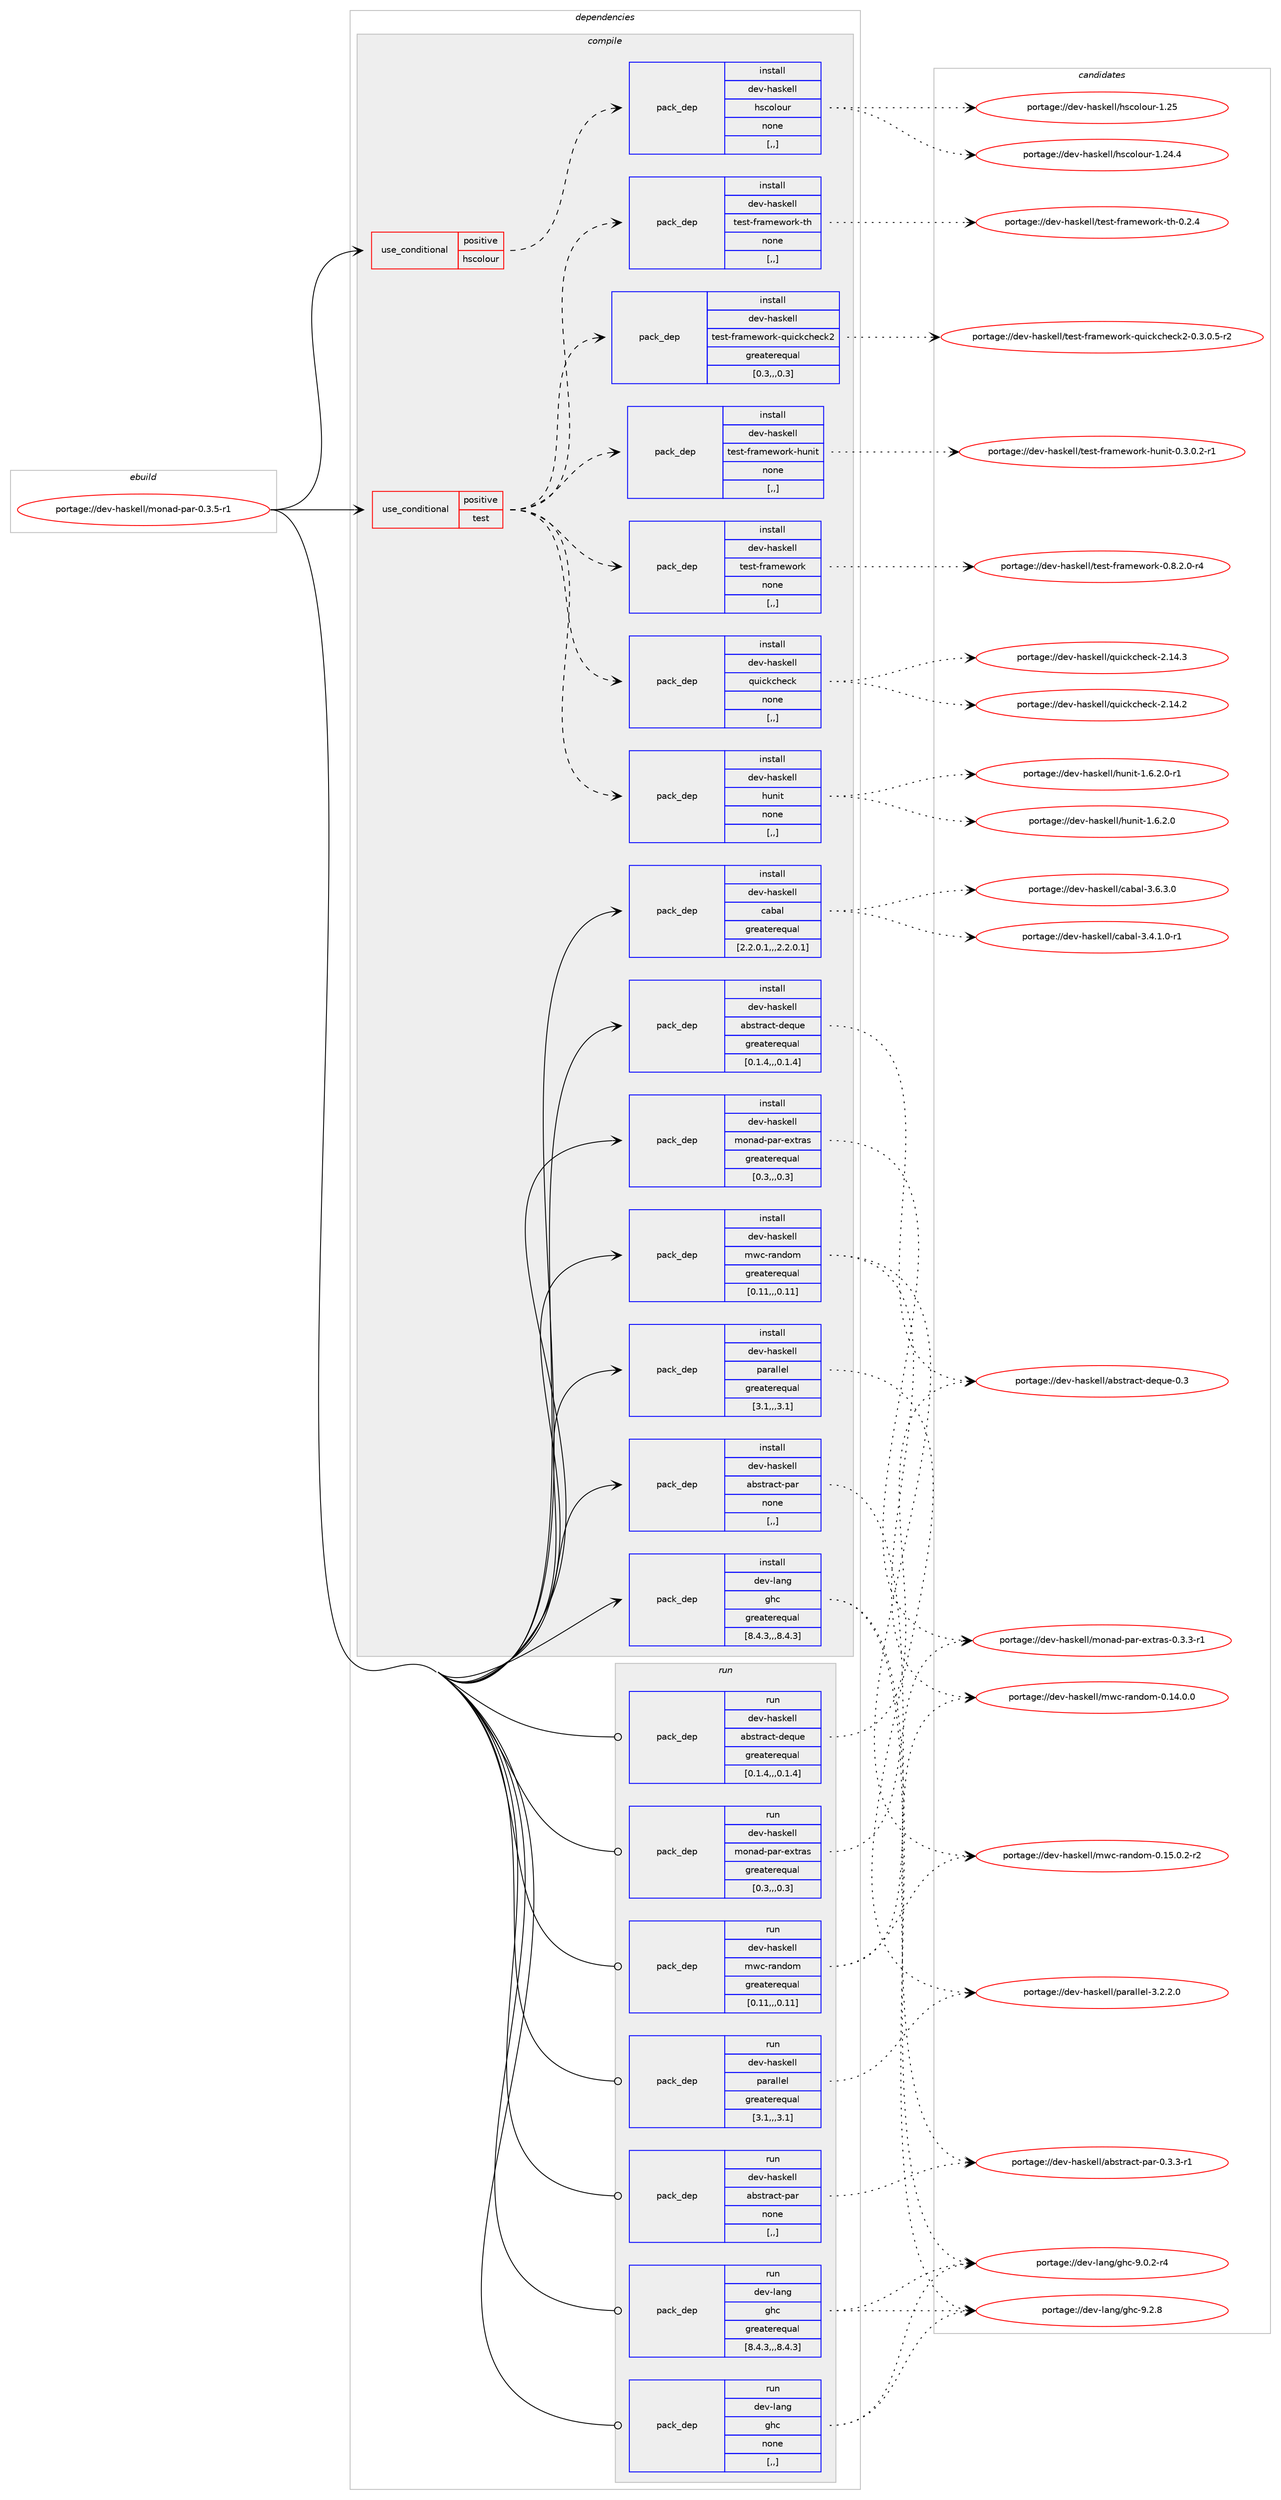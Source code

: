 digraph prolog {

# *************
# Graph options
# *************

newrank=true;
concentrate=true;
compound=true;
graph [rankdir=LR,fontname=Helvetica,fontsize=10,ranksep=1.5];#, ranksep=2.5, nodesep=0.2];
edge  [arrowhead=vee];
node  [fontname=Helvetica,fontsize=10];

# **********
# The ebuild
# **********

subgraph cluster_leftcol {
color=gray;
label=<<i>ebuild</i>>;
id [label="portage://dev-haskell/monad-par-0.3.5-r1", color=red, width=4, href="../dev-haskell/monad-par-0.3.5-r1.svg"];
}

# ****************
# The dependencies
# ****************

subgraph cluster_midcol {
color=gray;
label=<<i>dependencies</i>>;
subgraph cluster_compile {
fillcolor="#eeeeee";
style=filled;
label=<<i>compile</i>>;
subgraph cond20809 {
dependency84858 [label=<<TABLE BORDER="0" CELLBORDER="1" CELLSPACING="0" CELLPADDING="4"><TR><TD ROWSPAN="3" CELLPADDING="10">use_conditional</TD></TR><TR><TD>positive</TD></TR><TR><TD>hscolour</TD></TR></TABLE>>, shape=none, color=red];
subgraph pack63040 {
dependency84859 [label=<<TABLE BORDER="0" CELLBORDER="1" CELLSPACING="0" CELLPADDING="4" WIDTH="220"><TR><TD ROWSPAN="6" CELLPADDING="30">pack_dep</TD></TR><TR><TD WIDTH="110">install</TD></TR><TR><TD>dev-haskell</TD></TR><TR><TD>hscolour</TD></TR><TR><TD>none</TD></TR><TR><TD>[,,]</TD></TR></TABLE>>, shape=none, color=blue];
}
dependency84858:e -> dependency84859:w [weight=20,style="dashed",arrowhead="vee"];
}
id:e -> dependency84858:w [weight=20,style="solid",arrowhead="vee"];
subgraph cond20810 {
dependency84860 [label=<<TABLE BORDER="0" CELLBORDER="1" CELLSPACING="0" CELLPADDING="4"><TR><TD ROWSPAN="3" CELLPADDING="10">use_conditional</TD></TR><TR><TD>positive</TD></TR><TR><TD>test</TD></TR></TABLE>>, shape=none, color=red];
subgraph pack63041 {
dependency84861 [label=<<TABLE BORDER="0" CELLBORDER="1" CELLSPACING="0" CELLPADDING="4" WIDTH="220"><TR><TD ROWSPAN="6" CELLPADDING="30">pack_dep</TD></TR><TR><TD WIDTH="110">install</TD></TR><TR><TD>dev-haskell</TD></TR><TR><TD>hunit</TD></TR><TR><TD>none</TD></TR><TR><TD>[,,]</TD></TR></TABLE>>, shape=none, color=blue];
}
dependency84860:e -> dependency84861:w [weight=20,style="dashed",arrowhead="vee"];
subgraph pack63042 {
dependency84862 [label=<<TABLE BORDER="0" CELLBORDER="1" CELLSPACING="0" CELLPADDING="4" WIDTH="220"><TR><TD ROWSPAN="6" CELLPADDING="30">pack_dep</TD></TR><TR><TD WIDTH="110">install</TD></TR><TR><TD>dev-haskell</TD></TR><TR><TD>quickcheck</TD></TR><TR><TD>none</TD></TR><TR><TD>[,,]</TD></TR></TABLE>>, shape=none, color=blue];
}
dependency84860:e -> dependency84862:w [weight=20,style="dashed",arrowhead="vee"];
subgraph pack63043 {
dependency84863 [label=<<TABLE BORDER="0" CELLBORDER="1" CELLSPACING="0" CELLPADDING="4" WIDTH="220"><TR><TD ROWSPAN="6" CELLPADDING="30">pack_dep</TD></TR><TR><TD WIDTH="110">install</TD></TR><TR><TD>dev-haskell</TD></TR><TR><TD>test-framework</TD></TR><TR><TD>none</TD></TR><TR><TD>[,,]</TD></TR></TABLE>>, shape=none, color=blue];
}
dependency84860:e -> dependency84863:w [weight=20,style="dashed",arrowhead="vee"];
subgraph pack63044 {
dependency84864 [label=<<TABLE BORDER="0" CELLBORDER="1" CELLSPACING="0" CELLPADDING="4" WIDTH="220"><TR><TD ROWSPAN="6" CELLPADDING="30">pack_dep</TD></TR><TR><TD WIDTH="110">install</TD></TR><TR><TD>dev-haskell</TD></TR><TR><TD>test-framework-hunit</TD></TR><TR><TD>none</TD></TR><TR><TD>[,,]</TD></TR></TABLE>>, shape=none, color=blue];
}
dependency84860:e -> dependency84864:w [weight=20,style="dashed",arrowhead="vee"];
subgraph pack63045 {
dependency84865 [label=<<TABLE BORDER="0" CELLBORDER="1" CELLSPACING="0" CELLPADDING="4" WIDTH="220"><TR><TD ROWSPAN="6" CELLPADDING="30">pack_dep</TD></TR><TR><TD WIDTH="110">install</TD></TR><TR><TD>dev-haskell</TD></TR><TR><TD>test-framework-quickcheck2</TD></TR><TR><TD>greaterequal</TD></TR><TR><TD>[0.3,,,0.3]</TD></TR></TABLE>>, shape=none, color=blue];
}
dependency84860:e -> dependency84865:w [weight=20,style="dashed",arrowhead="vee"];
subgraph pack63046 {
dependency84866 [label=<<TABLE BORDER="0" CELLBORDER="1" CELLSPACING="0" CELLPADDING="4" WIDTH="220"><TR><TD ROWSPAN="6" CELLPADDING="30">pack_dep</TD></TR><TR><TD WIDTH="110">install</TD></TR><TR><TD>dev-haskell</TD></TR><TR><TD>test-framework-th</TD></TR><TR><TD>none</TD></TR><TR><TD>[,,]</TD></TR></TABLE>>, shape=none, color=blue];
}
dependency84860:e -> dependency84866:w [weight=20,style="dashed",arrowhead="vee"];
}
id:e -> dependency84860:w [weight=20,style="solid",arrowhead="vee"];
subgraph pack63047 {
dependency84867 [label=<<TABLE BORDER="0" CELLBORDER="1" CELLSPACING="0" CELLPADDING="4" WIDTH="220"><TR><TD ROWSPAN="6" CELLPADDING="30">pack_dep</TD></TR><TR><TD WIDTH="110">install</TD></TR><TR><TD>dev-haskell</TD></TR><TR><TD>abstract-deque</TD></TR><TR><TD>greaterequal</TD></TR><TR><TD>[0.1.4,,,0.1.4]</TD></TR></TABLE>>, shape=none, color=blue];
}
id:e -> dependency84867:w [weight=20,style="solid",arrowhead="vee"];
subgraph pack63048 {
dependency84868 [label=<<TABLE BORDER="0" CELLBORDER="1" CELLSPACING="0" CELLPADDING="4" WIDTH="220"><TR><TD ROWSPAN="6" CELLPADDING="30">pack_dep</TD></TR><TR><TD WIDTH="110">install</TD></TR><TR><TD>dev-haskell</TD></TR><TR><TD>abstract-par</TD></TR><TR><TD>none</TD></TR><TR><TD>[,,]</TD></TR></TABLE>>, shape=none, color=blue];
}
id:e -> dependency84868:w [weight=20,style="solid",arrowhead="vee"];
subgraph pack63049 {
dependency84869 [label=<<TABLE BORDER="0" CELLBORDER="1" CELLSPACING="0" CELLPADDING="4" WIDTH="220"><TR><TD ROWSPAN="6" CELLPADDING="30">pack_dep</TD></TR><TR><TD WIDTH="110">install</TD></TR><TR><TD>dev-haskell</TD></TR><TR><TD>cabal</TD></TR><TR><TD>greaterequal</TD></TR><TR><TD>[2.2.0.1,,,2.2.0.1]</TD></TR></TABLE>>, shape=none, color=blue];
}
id:e -> dependency84869:w [weight=20,style="solid",arrowhead="vee"];
subgraph pack63050 {
dependency84870 [label=<<TABLE BORDER="0" CELLBORDER="1" CELLSPACING="0" CELLPADDING="4" WIDTH="220"><TR><TD ROWSPAN="6" CELLPADDING="30">pack_dep</TD></TR><TR><TD WIDTH="110">install</TD></TR><TR><TD>dev-haskell</TD></TR><TR><TD>monad-par-extras</TD></TR><TR><TD>greaterequal</TD></TR><TR><TD>[0.3,,,0.3]</TD></TR></TABLE>>, shape=none, color=blue];
}
id:e -> dependency84870:w [weight=20,style="solid",arrowhead="vee"];
subgraph pack63051 {
dependency84871 [label=<<TABLE BORDER="0" CELLBORDER="1" CELLSPACING="0" CELLPADDING="4" WIDTH="220"><TR><TD ROWSPAN="6" CELLPADDING="30">pack_dep</TD></TR><TR><TD WIDTH="110">install</TD></TR><TR><TD>dev-haskell</TD></TR><TR><TD>mwc-random</TD></TR><TR><TD>greaterequal</TD></TR><TR><TD>[0.11,,,0.11]</TD></TR></TABLE>>, shape=none, color=blue];
}
id:e -> dependency84871:w [weight=20,style="solid",arrowhead="vee"];
subgraph pack63052 {
dependency84872 [label=<<TABLE BORDER="0" CELLBORDER="1" CELLSPACING="0" CELLPADDING="4" WIDTH="220"><TR><TD ROWSPAN="6" CELLPADDING="30">pack_dep</TD></TR><TR><TD WIDTH="110">install</TD></TR><TR><TD>dev-haskell</TD></TR><TR><TD>parallel</TD></TR><TR><TD>greaterequal</TD></TR><TR><TD>[3.1,,,3.1]</TD></TR></TABLE>>, shape=none, color=blue];
}
id:e -> dependency84872:w [weight=20,style="solid",arrowhead="vee"];
subgraph pack63053 {
dependency84873 [label=<<TABLE BORDER="0" CELLBORDER="1" CELLSPACING="0" CELLPADDING="4" WIDTH="220"><TR><TD ROWSPAN="6" CELLPADDING="30">pack_dep</TD></TR><TR><TD WIDTH="110">install</TD></TR><TR><TD>dev-lang</TD></TR><TR><TD>ghc</TD></TR><TR><TD>greaterequal</TD></TR><TR><TD>[8.4.3,,,8.4.3]</TD></TR></TABLE>>, shape=none, color=blue];
}
id:e -> dependency84873:w [weight=20,style="solid",arrowhead="vee"];
}
subgraph cluster_compileandrun {
fillcolor="#eeeeee";
style=filled;
label=<<i>compile and run</i>>;
}
subgraph cluster_run {
fillcolor="#eeeeee";
style=filled;
label=<<i>run</i>>;
subgraph pack63054 {
dependency84874 [label=<<TABLE BORDER="0" CELLBORDER="1" CELLSPACING="0" CELLPADDING="4" WIDTH="220"><TR><TD ROWSPAN="6" CELLPADDING="30">pack_dep</TD></TR><TR><TD WIDTH="110">run</TD></TR><TR><TD>dev-haskell</TD></TR><TR><TD>abstract-deque</TD></TR><TR><TD>greaterequal</TD></TR><TR><TD>[0.1.4,,,0.1.4]</TD></TR></TABLE>>, shape=none, color=blue];
}
id:e -> dependency84874:w [weight=20,style="solid",arrowhead="odot"];
subgraph pack63055 {
dependency84875 [label=<<TABLE BORDER="0" CELLBORDER="1" CELLSPACING="0" CELLPADDING="4" WIDTH="220"><TR><TD ROWSPAN="6" CELLPADDING="30">pack_dep</TD></TR><TR><TD WIDTH="110">run</TD></TR><TR><TD>dev-haskell</TD></TR><TR><TD>abstract-par</TD></TR><TR><TD>none</TD></TR><TR><TD>[,,]</TD></TR></TABLE>>, shape=none, color=blue];
}
id:e -> dependency84875:w [weight=20,style="solid",arrowhead="odot"];
subgraph pack63056 {
dependency84876 [label=<<TABLE BORDER="0" CELLBORDER="1" CELLSPACING="0" CELLPADDING="4" WIDTH="220"><TR><TD ROWSPAN="6" CELLPADDING="30">pack_dep</TD></TR><TR><TD WIDTH="110">run</TD></TR><TR><TD>dev-haskell</TD></TR><TR><TD>monad-par-extras</TD></TR><TR><TD>greaterequal</TD></TR><TR><TD>[0.3,,,0.3]</TD></TR></TABLE>>, shape=none, color=blue];
}
id:e -> dependency84876:w [weight=20,style="solid",arrowhead="odot"];
subgraph pack63057 {
dependency84877 [label=<<TABLE BORDER="0" CELLBORDER="1" CELLSPACING="0" CELLPADDING="4" WIDTH="220"><TR><TD ROWSPAN="6" CELLPADDING="30">pack_dep</TD></TR><TR><TD WIDTH="110">run</TD></TR><TR><TD>dev-haskell</TD></TR><TR><TD>mwc-random</TD></TR><TR><TD>greaterequal</TD></TR><TR><TD>[0.11,,,0.11]</TD></TR></TABLE>>, shape=none, color=blue];
}
id:e -> dependency84877:w [weight=20,style="solid",arrowhead="odot"];
subgraph pack63058 {
dependency84878 [label=<<TABLE BORDER="0" CELLBORDER="1" CELLSPACING="0" CELLPADDING="4" WIDTH="220"><TR><TD ROWSPAN="6" CELLPADDING="30">pack_dep</TD></TR><TR><TD WIDTH="110">run</TD></TR><TR><TD>dev-haskell</TD></TR><TR><TD>parallel</TD></TR><TR><TD>greaterequal</TD></TR><TR><TD>[3.1,,,3.1]</TD></TR></TABLE>>, shape=none, color=blue];
}
id:e -> dependency84878:w [weight=20,style="solid",arrowhead="odot"];
subgraph pack63059 {
dependency84879 [label=<<TABLE BORDER="0" CELLBORDER="1" CELLSPACING="0" CELLPADDING="4" WIDTH="220"><TR><TD ROWSPAN="6" CELLPADDING="30">pack_dep</TD></TR><TR><TD WIDTH="110">run</TD></TR><TR><TD>dev-lang</TD></TR><TR><TD>ghc</TD></TR><TR><TD>greaterequal</TD></TR><TR><TD>[8.4.3,,,8.4.3]</TD></TR></TABLE>>, shape=none, color=blue];
}
id:e -> dependency84879:w [weight=20,style="solid",arrowhead="odot"];
subgraph pack63060 {
dependency84880 [label=<<TABLE BORDER="0" CELLBORDER="1" CELLSPACING="0" CELLPADDING="4" WIDTH="220"><TR><TD ROWSPAN="6" CELLPADDING="30">pack_dep</TD></TR><TR><TD WIDTH="110">run</TD></TR><TR><TD>dev-lang</TD></TR><TR><TD>ghc</TD></TR><TR><TD>none</TD></TR><TR><TD>[,,]</TD></TR></TABLE>>, shape=none, color=blue];
}
id:e -> dependency84880:w [weight=20,style="solid",arrowhead="odot"];
}
}

# **************
# The candidates
# **************

subgraph cluster_choices {
rank=same;
color=gray;
label=<<i>candidates</i>>;

subgraph choice63040 {
color=black;
nodesep=1;
choice100101118451049711510710110810847104115991111081111171144549465053 [label="portage://dev-haskell/hscolour-1.25", color=red, width=4,href="../dev-haskell/hscolour-1.25.svg"];
choice1001011184510497115107101108108471041159911110811111711445494650524652 [label="portage://dev-haskell/hscolour-1.24.4", color=red, width=4,href="../dev-haskell/hscolour-1.24.4.svg"];
dependency84859:e -> choice100101118451049711510710110810847104115991111081111171144549465053:w [style=dotted,weight="100"];
dependency84859:e -> choice1001011184510497115107101108108471041159911110811111711445494650524652:w [style=dotted,weight="100"];
}
subgraph choice63041 {
color=black;
nodesep=1;
choice10010111845104971151071011081084710411711010511645494654465046484511449 [label="portage://dev-haskell/hunit-1.6.2.0-r1", color=red, width=4,href="../dev-haskell/hunit-1.6.2.0-r1.svg"];
choice1001011184510497115107101108108471041171101051164549465446504648 [label="portage://dev-haskell/hunit-1.6.2.0", color=red, width=4,href="../dev-haskell/hunit-1.6.2.0.svg"];
dependency84861:e -> choice10010111845104971151071011081084710411711010511645494654465046484511449:w [style=dotted,weight="100"];
dependency84861:e -> choice1001011184510497115107101108108471041171101051164549465446504648:w [style=dotted,weight="100"];
}
subgraph choice63042 {
color=black;
nodesep=1;
choice10010111845104971151071011081084711311710599107991041019910745504649524651 [label="portage://dev-haskell/quickcheck-2.14.3", color=red, width=4,href="../dev-haskell/quickcheck-2.14.3.svg"];
choice10010111845104971151071011081084711311710599107991041019910745504649524650 [label="portage://dev-haskell/quickcheck-2.14.2", color=red, width=4,href="../dev-haskell/quickcheck-2.14.2.svg"];
dependency84862:e -> choice10010111845104971151071011081084711311710599107991041019910745504649524651:w [style=dotted,weight="100"];
dependency84862:e -> choice10010111845104971151071011081084711311710599107991041019910745504649524650:w [style=dotted,weight="100"];
}
subgraph choice63043 {
color=black;
nodesep=1;
choice100101118451049711510710110810847116101115116451021149710910111911111410745484656465046484511452 [label="portage://dev-haskell/test-framework-0.8.2.0-r4", color=red, width=4,href="../dev-haskell/test-framework-0.8.2.0-r4.svg"];
dependency84863:e -> choice100101118451049711510710110810847116101115116451021149710910111911111410745484656465046484511452:w [style=dotted,weight="100"];
}
subgraph choice63044 {
color=black;
nodesep=1;
choice10010111845104971151071011081084711610111511645102114971091011191111141074510411711010511645484651464846504511449 [label="portage://dev-haskell/test-framework-hunit-0.3.0.2-r1", color=red, width=4,href="../dev-haskell/test-framework-hunit-0.3.0.2-r1.svg"];
dependency84864:e -> choice10010111845104971151071011081084711610111511645102114971091011191111141074510411711010511645484651464846504511449:w [style=dotted,weight="100"];
}
subgraph choice63045 {
color=black;
nodesep=1;
choice1001011184510497115107101108108471161011151164510211497109101119111114107451131171059910799104101991075045484651464846534511450 [label="portage://dev-haskell/test-framework-quickcheck2-0.3.0.5-r2", color=red, width=4,href="../dev-haskell/test-framework-quickcheck2-0.3.0.5-r2.svg"];
dependency84865:e -> choice1001011184510497115107101108108471161011151164510211497109101119111114107451131171059910799104101991075045484651464846534511450:w [style=dotted,weight="100"];
}
subgraph choice63046 {
color=black;
nodesep=1;
choice100101118451049711510710110810847116101115116451021149710910111911111410745116104454846504652 [label="portage://dev-haskell/test-framework-th-0.2.4", color=red, width=4,href="../dev-haskell/test-framework-th-0.2.4.svg"];
dependency84866:e -> choice100101118451049711510710110810847116101115116451021149710910111911111410745116104454846504652:w [style=dotted,weight="100"];
}
subgraph choice63047 {
color=black;
nodesep=1;
choice100101118451049711510710110810847979811511611497991164510010111311710145484651 [label="portage://dev-haskell/abstract-deque-0.3", color=red, width=4,href="../dev-haskell/abstract-deque-0.3.svg"];
dependency84867:e -> choice100101118451049711510710110810847979811511611497991164510010111311710145484651:w [style=dotted,weight="100"];
}
subgraph choice63048 {
color=black;
nodesep=1;
choice1001011184510497115107101108108479798115116114979911645112971144548465146514511449 [label="portage://dev-haskell/abstract-par-0.3.3-r1", color=red, width=4,href="../dev-haskell/abstract-par-0.3.3-r1.svg"];
dependency84868:e -> choice1001011184510497115107101108108479798115116114979911645112971144548465146514511449:w [style=dotted,weight="100"];
}
subgraph choice63049 {
color=black;
nodesep=1;
choice100101118451049711510710110810847999798971084551465446514648 [label="portage://dev-haskell/cabal-3.6.3.0", color=red, width=4,href="../dev-haskell/cabal-3.6.3.0.svg"];
choice1001011184510497115107101108108479997989710845514652464946484511449 [label="portage://dev-haskell/cabal-3.4.1.0-r1", color=red, width=4,href="../dev-haskell/cabal-3.4.1.0-r1.svg"];
dependency84869:e -> choice100101118451049711510710110810847999798971084551465446514648:w [style=dotted,weight="100"];
dependency84869:e -> choice1001011184510497115107101108108479997989710845514652464946484511449:w [style=dotted,weight="100"];
}
subgraph choice63050 {
color=black;
nodesep=1;
choice10010111845104971151071011081084710911111097100451129711445101120116114971154548465146514511449 [label="portage://dev-haskell/monad-par-extras-0.3.3-r1", color=red, width=4,href="../dev-haskell/monad-par-extras-0.3.3-r1.svg"];
dependency84870:e -> choice10010111845104971151071011081084710911111097100451129711445101120116114971154548465146514511449:w [style=dotted,weight="100"];
}
subgraph choice63051 {
color=black;
nodesep=1;
choice1001011184510497115107101108108471091199945114971101001111094548464953464846504511450 [label="portage://dev-haskell/mwc-random-0.15.0.2-r2", color=red, width=4,href="../dev-haskell/mwc-random-0.15.0.2-r2.svg"];
choice100101118451049711510710110810847109119994511497110100111109454846495246484648 [label="portage://dev-haskell/mwc-random-0.14.0.0", color=red, width=4,href="../dev-haskell/mwc-random-0.14.0.0.svg"];
dependency84871:e -> choice1001011184510497115107101108108471091199945114971101001111094548464953464846504511450:w [style=dotted,weight="100"];
dependency84871:e -> choice100101118451049711510710110810847109119994511497110100111109454846495246484648:w [style=dotted,weight="100"];
}
subgraph choice63052 {
color=black;
nodesep=1;
choice10010111845104971151071011081084711297114971081081011084551465046504648 [label="portage://dev-haskell/parallel-3.2.2.0", color=red, width=4,href="../dev-haskell/parallel-3.2.2.0.svg"];
dependency84872:e -> choice10010111845104971151071011081084711297114971081081011084551465046504648:w [style=dotted,weight="100"];
}
subgraph choice63053 {
color=black;
nodesep=1;
choice10010111845108971101034710310499455746504656 [label="portage://dev-lang/ghc-9.2.8", color=red, width=4,href="../dev-lang/ghc-9.2.8.svg"];
choice100101118451089711010347103104994557464846504511452 [label="portage://dev-lang/ghc-9.0.2-r4", color=red, width=4,href="../dev-lang/ghc-9.0.2-r4.svg"];
dependency84873:e -> choice10010111845108971101034710310499455746504656:w [style=dotted,weight="100"];
dependency84873:e -> choice100101118451089711010347103104994557464846504511452:w [style=dotted,weight="100"];
}
subgraph choice63054 {
color=black;
nodesep=1;
choice100101118451049711510710110810847979811511611497991164510010111311710145484651 [label="portage://dev-haskell/abstract-deque-0.3", color=red, width=4,href="../dev-haskell/abstract-deque-0.3.svg"];
dependency84874:e -> choice100101118451049711510710110810847979811511611497991164510010111311710145484651:w [style=dotted,weight="100"];
}
subgraph choice63055 {
color=black;
nodesep=1;
choice1001011184510497115107101108108479798115116114979911645112971144548465146514511449 [label="portage://dev-haskell/abstract-par-0.3.3-r1", color=red, width=4,href="../dev-haskell/abstract-par-0.3.3-r1.svg"];
dependency84875:e -> choice1001011184510497115107101108108479798115116114979911645112971144548465146514511449:w [style=dotted,weight="100"];
}
subgraph choice63056 {
color=black;
nodesep=1;
choice10010111845104971151071011081084710911111097100451129711445101120116114971154548465146514511449 [label="portage://dev-haskell/monad-par-extras-0.3.3-r1", color=red, width=4,href="../dev-haskell/monad-par-extras-0.3.3-r1.svg"];
dependency84876:e -> choice10010111845104971151071011081084710911111097100451129711445101120116114971154548465146514511449:w [style=dotted,weight="100"];
}
subgraph choice63057 {
color=black;
nodesep=1;
choice1001011184510497115107101108108471091199945114971101001111094548464953464846504511450 [label="portage://dev-haskell/mwc-random-0.15.0.2-r2", color=red, width=4,href="../dev-haskell/mwc-random-0.15.0.2-r2.svg"];
choice100101118451049711510710110810847109119994511497110100111109454846495246484648 [label="portage://dev-haskell/mwc-random-0.14.0.0", color=red, width=4,href="../dev-haskell/mwc-random-0.14.0.0.svg"];
dependency84877:e -> choice1001011184510497115107101108108471091199945114971101001111094548464953464846504511450:w [style=dotted,weight="100"];
dependency84877:e -> choice100101118451049711510710110810847109119994511497110100111109454846495246484648:w [style=dotted,weight="100"];
}
subgraph choice63058 {
color=black;
nodesep=1;
choice10010111845104971151071011081084711297114971081081011084551465046504648 [label="portage://dev-haskell/parallel-3.2.2.0", color=red, width=4,href="../dev-haskell/parallel-3.2.2.0.svg"];
dependency84878:e -> choice10010111845104971151071011081084711297114971081081011084551465046504648:w [style=dotted,weight="100"];
}
subgraph choice63059 {
color=black;
nodesep=1;
choice10010111845108971101034710310499455746504656 [label="portage://dev-lang/ghc-9.2.8", color=red, width=4,href="../dev-lang/ghc-9.2.8.svg"];
choice100101118451089711010347103104994557464846504511452 [label="portage://dev-lang/ghc-9.0.2-r4", color=red, width=4,href="../dev-lang/ghc-9.0.2-r4.svg"];
dependency84879:e -> choice10010111845108971101034710310499455746504656:w [style=dotted,weight="100"];
dependency84879:e -> choice100101118451089711010347103104994557464846504511452:w [style=dotted,weight="100"];
}
subgraph choice63060 {
color=black;
nodesep=1;
choice10010111845108971101034710310499455746504656 [label="portage://dev-lang/ghc-9.2.8", color=red, width=4,href="../dev-lang/ghc-9.2.8.svg"];
choice100101118451089711010347103104994557464846504511452 [label="portage://dev-lang/ghc-9.0.2-r4", color=red, width=4,href="../dev-lang/ghc-9.0.2-r4.svg"];
dependency84880:e -> choice10010111845108971101034710310499455746504656:w [style=dotted,weight="100"];
dependency84880:e -> choice100101118451089711010347103104994557464846504511452:w [style=dotted,weight="100"];
}
}

}
